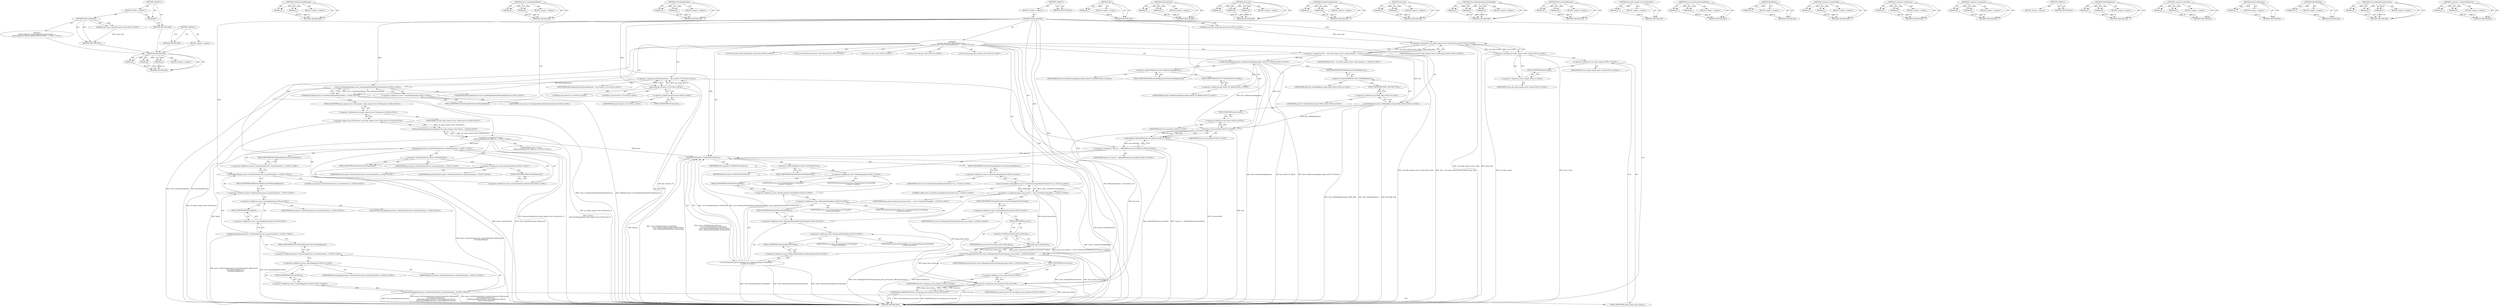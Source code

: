 digraph "&lt;global&gt;" {
vulnerable_272 [label=<(METHOD,SetFlexForView)>];
vulnerable_273 [label=<(PARAM,p1)>];
vulnerable_274 [label=<(PARAM,p2)>];
vulnerable_275 [label=<(PARAM,p3)>];
vulnerable_276 [label=<(BLOCK,&lt;empty&gt;,&lt;empty&gt;)>];
vulnerable_277 [label=<(METHOD_RETURN,ANY)>];
vulnerable_253 [label=<(METHOD,SetHorizontalAlignment)>];
vulnerable_254 [label=<(PARAM,p1)>];
vulnerable_255 [label=<(PARAM,p2)>];
vulnerable_256 [label=<(BLOCK,&lt;empty&gt;,&lt;empty&gt;)>];
vulnerable_257 [label=<(METHOD_RETURN,ANY)>];
vulnerable_205 [label=<(METHOD,views.CreateEmptyBorder)>];
vulnerable_206 [label=<(PARAM,p1)>];
vulnerable_207 [label=<(PARAM,p2)>];
vulnerable_208 [label=<(BLOCK,&lt;empty&gt;,&lt;empty&gt;)>];
vulnerable_209 [label=<(METHOD_RETURN,ANY)>];
vulnerable_228 [label=<(METHOD,SetCollapseMargins)>];
vulnerable_229 [label=<(PARAM,p1)>];
vulnerable_230 [label=<(PARAM,p2)>];
vulnerable_231 [label=<(BLOCK,&lt;empty&gt;,&lt;empty&gt;)>];
vulnerable_232 [label=<(METHOD_RETURN,ANY)>];
vulnerable_6 [label=<(METHOD,&lt;global&gt;)<SUB>1</SUB>>];
vulnerable_7 [label=<(BLOCK,&lt;empty&gt;,&lt;empty&gt;)<SUB>1</SUB>>];
vulnerable_8 [label=<(METHOD,TabGroupHeader)<SUB>1</SUB>>];
vulnerable_9 [label="<(PARAM,const base::string16&amp; group_title)<SUB>1</SUB>>"];
vulnerable_10 [label="<(BLOCK,{
   constexpr gfx::Insets kPlaceholderInsets =...,{
   constexpr gfx::Insets kPlaceholderInsets =...)<SUB>1</SUB>>"];
vulnerable_11 [label="<(LOCAL,gfx.Insets kPlaceholderInsets: gfx.Insets)<SUB>2</SUB>>"];
vulnerable_12 [label="<(&lt;operator&gt;.assignment,kPlaceholderInsets = gfx::Insets(4, 27))<SUB>2</SUB>>"];
vulnerable_13 [label="<(IDENTIFIER,kPlaceholderInsets,kPlaceholderInsets = gfx::Insets(4, 27))<SUB>2</SUB>>"];
vulnerable_14 [label="<(gfx.Insets,gfx::Insets(4, 27))<SUB>2</SUB>>"];
vulnerable_15 [label="<(&lt;operator&gt;.fieldAccess,gfx::Insets)<SUB>2</SUB>>"];
vulnerable_16 [label="<(IDENTIFIER,gfx,gfx::Insets(4, 27))<SUB>2</SUB>>"];
vulnerable_17 [label=<(FIELD_IDENTIFIER,Insets,Insets)<SUB>2</SUB>>];
vulnerable_18 [label="<(LITERAL,4,gfx::Insets(4, 27))<SUB>2</SUB>>"];
vulnerable_19 [label="<(LITERAL,27,gfx::Insets(4, 27))<SUB>2</SUB>>"];
vulnerable_20 [label="<(SetBorder,SetBorder(views::CreateEmptyBorder(kPlaceholder...)<SUB>3</SUB>>"];
vulnerable_21 [label="<(views.CreateEmptyBorder,views::CreateEmptyBorder(kPlaceholderInsets))<SUB>3</SUB>>"];
vulnerable_22 [label="<(&lt;operator&gt;.fieldAccess,views::CreateEmptyBorder)<SUB>3</SUB>>"];
vulnerable_23 [label="<(IDENTIFIER,views,views::CreateEmptyBorder(kPlaceholderInsets))<SUB>3</SUB>>"];
vulnerable_24 [label=<(FIELD_IDENTIFIER,CreateEmptyBorder,CreateEmptyBorder)<SUB>3</SUB>>];
vulnerable_25 [label="<(IDENTIFIER,kPlaceholderInsets,views::CreateEmptyBorder(kPlaceholderInsets))<SUB>3</SUB>>"];
vulnerable_26 [label="<(LOCAL,views.FlexLayout* layout: views.FlexLayout*)<SUB>5</SUB>>"];
vulnerable_27 [label="<(&lt;operator&gt;.assignment,* layout =
      SetLayoutManager(std::make_uni...)<SUB>5</SUB>>"];
vulnerable_28 [label="<(IDENTIFIER,layout,* layout =
      SetLayoutManager(std::make_uni...)<SUB>5</SUB>>"];
vulnerable_29 [label="<(SetLayoutManager,SetLayoutManager(std::make_unique&lt;views::FlexLa...)<SUB>6</SUB>>"];
vulnerable_30 [label="<(std.make_unique&lt;views.FlexLayout&gt;,std::make_unique&lt;views::FlexLayout&gt;())<SUB>6</SUB>>"];
vulnerable_31 [label="<(&lt;operator&gt;.fieldAccess,std::make_unique&lt;views::FlexLayout&gt;)<SUB>6</SUB>>"];
vulnerable_32 [label="<(IDENTIFIER,std,std::make_unique&lt;views::FlexLayout&gt;())<SUB>6</SUB>>"];
vulnerable_33 [label="<(FIELD_IDENTIFIER,make_unique&lt;views::FlexLayout&gt;,make_unique&lt;views::FlexLayout&gt;)<SUB>6</SUB>>"];
vulnerable_34 [label="<(SetCrossAxisAlignment,layout-&gt;SetOrientation(views::LayoutOrientation...)<SUB>7</SUB>>"];
vulnerable_35 [label="<(&lt;operator&gt;.fieldAccess,layout-&gt;SetOrientation(views::LayoutOrientation...)<SUB>7</SUB>>"];
vulnerable_36 [label="<(SetMainAxisAlignment,layout-&gt;SetOrientation(views::LayoutOrientation...)<SUB>7</SUB>>"];
vulnerable_37 [label="<(&lt;operator&gt;.fieldAccess,layout-&gt;SetOrientation(views::LayoutOrientation...)<SUB>7</SUB>>"];
vulnerable_38 [label="<(SetCollapseMargins,layout-&gt;SetOrientation(views::LayoutOrientation...)<SUB>7</SUB>>"];
vulnerable_39 [label="<(&lt;operator&gt;.fieldAccess,layout-&gt;SetOrientation(views::LayoutOrientation...)<SUB>7</SUB>>"];
vulnerable_40 [label="<(SetOrientation,layout-&gt;SetOrientation(views::LayoutOrientation...)<SUB>7</SUB>>"];
vulnerable_41 [label=<(&lt;operator&gt;.indirectFieldAccess,layout-&gt;SetOrientation)<SUB>7</SUB>>];
vulnerable_42 [label="<(IDENTIFIER,layout,layout-&gt;SetOrientation(views::LayoutOrientation...)<SUB>7</SUB>>"];
vulnerable_43 [label=<(FIELD_IDENTIFIER,SetOrientation,SetOrientation)<SUB>7</SUB>>];
vulnerable_44 [label="<(&lt;operator&gt;.fieldAccess,views::LayoutOrientation::kHorizontal)<SUB>7</SUB>>"];
vulnerable_45 [label="<(&lt;operator&gt;.fieldAccess,views::LayoutOrientation)<SUB>7</SUB>>"];
vulnerable_46 [label="<(IDENTIFIER,views,layout-&gt;SetOrientation(views::LayoutOrientation...)<SUB>7</SUB>>"];
vulnerable_47 [label="<(IDENTIFIER,LayoutOrientation,layout-&gt;SetOrientation(views::LayoutOrientation...)<SUB>7</SUB>>"];
vulnerable_48 [label=<(FIELD_IDENTIFIER,kHorizontal,kHorizontal)<SUB>7</SUB>>];
vulnerable_49 [label=<(FIELD_IDENTIFIER,SetCollapseMargins,SetCollapseMargins)<SUB>7</SUB>>];
vulnerable_50 [label="<(LITERAL,true,layout-&gt;SetOrientation(views::LayoutOrientation...)<SUB>8</SUB>>"];
vulnerable_51 [label=<(FIELD_IDENTIFIER,SetMainAxisAlignment,SetMainAxisAlignment)<SUB>7</SUB>>];
vulnerable_52 [label="<(&lt;operator&gt;.fieldAccess,views::LayoutAlignment::kStart)<SUB>9</SUB>>"];
vulnerable_53 [label="<(&lt;operator&gt;.fieldAccess,views::LayoutAlignment)<SUB>9</SUB>>"];
vulnerable_54 [label="<(IDENTIFIER,views,layout-&gt;SetOrientation(views::LayoutOrientation...)<SUB>9</SUB>>"];
vulnerable_55 [label="<(IDENTIFIER,LayoutAlignment,layout-&gt;SetOrientation(views::LayoutOrientation...)<SUB>9</SUB>>"];
vulnerable_56 [label=<(FIELD_IDENTIFIER,kStart,kStart)<SUB>9</SUB>>];
vulnerable_57 [label=<(FIELD_IDENTIFIER,SetCrossAxisAlignment,SetCrossAxisAlignment)<SUB>7</SUB>>];
vulnerable_58 [label="<(&lt;operator&gt;.fieldAccess,views::LayoutAlignment::kCenter)<SUB>10</SUB>>"];
vulnerable_59 [label="<(&lt;operator&gt;.fieldAccess,views::LayoutAlignment)<SUB>10</SUB>>"];
vulnerable_60 [label="<(IDENTIFIER,views,layout-&gt;SetOrientation(views::LayoutOrientation...)<SUB>10</SUB>>"];
vulnerable_61 [label="<(IDENTIFIER,LayoutAlignment,layout-&gt;SetOrientation(views::LayoutOrientation...)<SUB>10</SUB>>"];
vulnerable_62 [label=<(FIELD_IDENTIFIER,kCenter,kCenter)<SUB>10</SUB>>];
vulnerable_63 [label="<(LOCAL,auto title: auto)<SUB>12</SUB>>"];
vulnerable_64 [label="<(&lt;operator&gt;.assignment,title = std::make_unique&lt;views::Label&gt;(group_ti...)<SUB>12</SUB>>"];
vulnerable_65 [label="<(IDENTIFIER,title,title = std::make_unique&lt;views::Label&gt;(group_ti...)<SUB>12</SUB>>"];
vulnerable_66 [label="<(&lt;operator&gt;.greaterThan,std::make_unique&lt;views::Label&gt;(group_title))<SUB>12</SUB>>"];
vulnerable_67 [label="<(&lt;operator&gt;.lessThan,std::make_unique&lt;views::Label)<SUB>12</SUB>>"];
vulnerable_68 [label="<(&lt;operator&gt;.fieldAccess,std::make_unique)<SUB>12</SUB>>"];
vulnerable_69 [label="<(IDENTIFIER,std,std::make_unique&lt;views::Label)<SUB>12</SUB>>"];
vulnerable_70 [label=<(FIELD_IDENTIFIER,make_unique,make_unique)<SUB>12</SUB>>];
vulnerable_71 [label="<(&lt;operator&gt;.fieldAccess,views::Label)<SUB>12</SUB>>"];
vulnerable_72 [label="<(IDENTIFIER,views,std::make_unique&lt;views::Label)<SUB>12</SUB>>"];
vulnerable_73 [label=<(FIELD_IDENTIFIER,Label,Label)<SUB>12</SUB>>];
vulnerable_74 [label="<(IDENTIFIER,group_title,std::make_unique&lt;views::Label&gt;(group_title))<SUB>12</SUB>>"];
vulnerable_75 [label="<(SetHorizontalAlignment,title-&gt;SetHorizontalAlignment(gfx::ALIGN_TO_HEAD))<SUB>13</SUB>>"];
vulnerable_76 [label=<(&lt;operator&gt;.indirectFieldAccess,title-&gt;SetHorizontalAlignment)<SUB>13</SUB>>];
vulnerable_77 [label="<(IDENTIFIER,title,title-&gt;SetHorizontalAlignment(gfx::ALIGN_TO_HEAD))<SUB>13</SUB>>"];
vulnerable_78 [label=<(FIELD_IDENTIFIER,SetHorizontalAlignment,SetHorizontalAlignment)<SUB>13</SUB>>];
vulnerable_79 [label="<(&lt;operator&gt;.fieldAccess,gfx::ALIGN_TO_HEAD)<SUB>13</SUB>>"];
vulnerable_80 [label="<(IDENTIFIER,gfx,title-&gt;SetHorizontalAlignment(gfx::ALIGN_TO_HEAD))<SUB>13</SUB>>"];
vulnerable_81 [label=<(FIELD_IDENTIFIER,ALIGN_TO_HEAD,ALIGN_TO_HEAD)<SUB>13</SUB>>];
vulnerable_82 [label="<(SetElideBehavior,title-&gt;SetElideBehavior(gfx::FADE_TAIL))<SUB>14</SUB>>"];
vulnerable_83 [label=<(&lt;operator&gt;.indirectFieldAccess,title-&gt;SetElideBehavior)<SUB>14</SUB>>];
vulnerable_84 [label="<(IDENTIFIER,title,title-&gt;SetElideBehavior(gfx::FADE_TAIL))<SUB>14</SUB>>"];
vulnerable_85 [label=<(FIELD_IDENTIFIER,SetElideBehavior,SetElideBehavior)<SUB>14</SUB>>];
vulnerable_86 [label="<(&lt;operator&gt;.fieldAccess,gfx::FADE_TAIL)<SUB>14</SUB>>"];
vulnerable_87 [label="<(IDENTIFIER,gfx,title-&gt;SetElideBehavior(gfx::FADE_TAIL))<SUB>14</SUB>>"];
vulnerable_88 [label=<(FIELD_IDENTIFIER,FADE_TAIL,FADE_TAIL)<SUB>14</SUB>>];
vulnerable_89 [label="<(LOCAL,auto* title_ptr: auto*)<SUB>15</SUB>>"];
vulnerable_90 [label="<(&lt;operator&gt;.assignment,* title_ptr = AddChildView(std::move(title)))<SUB>15</SUB>>"];
vulnerable_91 [label="<(IDENTIFIER,title_ptr,* title_ptr = AddChildView(std::move(title)))<SUB>15</SUB>>"];
vulnerable_92 [label="<(AddChildView,AddChildView(std::move(title)))<SUB>15</SUB>>"];
vulnerable_93 [label="<(std.move,std::move(title))<SUB>15</SUB>>"];
vulnerable_94 [label="<(&lt;operator&gt;.fieldAccess,std::move)<SUB>15</SUB>>"];
vulnerable_95 [label="<(IDENTIFIER,std,std::move(title))<SUB>15</SUB>>"];
vulnerable_96 [label=<(FIELD_IDENTIFIER,move,move)<SUB>15</SUB>>];
vulnerable_97 [label="<(IDENTIFIER,title,std::move(title))<SUB>15</SUB>>"];
vulnerable_98 [label=<(SetFlexForView,layout-&gt;SetFlexForView(title_ptr,
             ...)<SUB>16</SUB>>];
vulnerable_99 [label=<(&lt;operator&gt;.indirectFieldAccess,layout-&gt;SetFlexForView)<SUB>16</SUB>>];
vulnerable_100 [label=<(IDENTIFIER,layout,layout-&gt;SetFlexForView(title_ptr,
             ...)<SUB>16</SUB>>];
vulnerable_101 [label=<(FIELD_IDENTIFIER,SetFlexForView,SetFlexForView)<SUB>16</SUB>>];
vulnerable_102 [label=<(IDENTIFIER,title_ptr,layout-&gt;SetFlexForView(title_ptr,
             ...)<SUB>16</SUB>>];
vulnerable_103 [label="<(views.FlexSpecification.ForSizeRule,views::FlexSpecification::ForSizeRule(
        ...)<SUB>17</SUB>>"];
vulnerable_104 [label="<(&lt;operator&gt;.fieldAccess,views::FlexSpecification::ForSizeRule)<SUB>17</SUB>>"];
vulnerable_105 [label="<(&lt;operator&gt;.fieldAccess,views::FlexSpecification)<SUB>17</SUB>>"];
vulnerable_106 [label="<(IDENTIFIER,views,views::FlexSpecification::ForSizeRule(
        ...)<SUB>17</SUB>>"];
vulnerable_107 [label="<(IDENTIFIER,FlexSpecification,views::FlexSpecification::ForSizeRule(
        ...)<SUB>17</SUB>>"];
vulnerable_108 [label=<(FIELD_IDENTIFIER,ForSizeRule,ForSizeRule)<SUB>17</SUB>>];
vulnerable_109 [label="<(&lt;operator&gt;.fieldAccess,views::MinimumFlexSizeRule::kScaleToZero)<SUB>18</SUB>>"];
vulnerable_110 [label="<(&lt;operator&gt;.fieldAccess,views::MinimumFlexSizeRule)<SUB>18</SUB>>"];
vulnerable_111 [label="<(IDENTIFIER,views,views::FlexSpecification::ForSizeRule(
        ...)<SUB>18</SUB>>"];
vulnerable_112 [label="<(IDENTIFIER,MinimumFlexSizeRule,views::FlexSpecification::ForSizeRule(
        ...)<SUB>18</SUB>>"];
vulnerable_113 [label=<(FIELD_IDENTIFIER,kScaleToZero,kScaleToZero)<SUB>18</SUB>>];
vulnerable_114 [label="<(&lt;operator&gt;.fieldAccess,views::MaximumFlexSizeRule::kUnbounded)<SUB>19</SUB>>"];
vulnerable_115 [label="<(&lt;operator&gt;.fieldAccess,views::MaximumFlexSizeRule)<SUB>19</SUB>>"];
vulnerable_116 [label="<(IDENTIFIER,views,views::FlexSpecification::ForSizeRule(
        ...)<SUB>19</SUB>>"];
vulnerable_117 [label="<(IDENTIFIER,MaximumFlexSizeRule,views::FlexSpecification::ForSizeRule(
        ...)<SUB>19</SUB>>"];
vulnerable_118 [label=<(FIELD_IDENTIFIER,kUnbounded,kUnbounded)<SUB>19</SUB>>];
vulnerable_119 [label="<(LOCAL,auto group_menu_button: auto)<SUB>21</SUB>>"];
vulnerable_120 [label="<(&lt;operator&gt;.assignment,group_menu_button = views::CreateVectorImageBut...)<SUB>21</SUB>>"];
vulnerable_121 [label="<(IDENTIFIER,group_menu_button,group_menu_button = views::CreateVectorImageBut...)<SUB>21</SUB>>"];
vulnerable_122 [label="<(views.CreateVectorImageButton,views::CreateVectorImageButton(/*listener*/ nul...)<SUB>21</SUB>>"];
vulnerable_123 [label="<(&lt;operator&gt;.fieldAccess,views::CreateVectorImageButton)<SUB>21</SUB>>"];
vulnerable_124 [label="<(IDENTIFIER,views,views::CreateVectorImageButton(/*listener*/ nul...)<SUB>21</SUB>>"];
vulnerable_125 [label=<(FIELD_IDENTIFIER,CreateVectorImageButton,CreateVectorImageButton)<SUB>21</SUB>>];
vulnerable_126 [label="<(LITERAL,nullptr,views::CreateVectorImageButton(/*listener*/ nul...)<SUB>21</SUB>>"];
vulnerable_127 [label="<(views.SetImageFromVectorIcon,views::SetImageFromVectorIcon(group_menu_button...)<SUB>22</SUB>>"];
vulnerable_128 [label="<(&lt;operator&gt;.fieldAccess,views::SetImageFromVectorIcon)<SUB>22</SUB>>"];
vulnerable_129 [label="<(IDENTIFIER,views,views::SetImageFromVectorIcon(group_menu_button...)<SUB>22</SUB>>"];
vulnerable_130 [label=<(FIELD_IDENTIFIER,SetImageFromVectorIcon,SetImageFromVectorIcon)<SUB>22</SUB>>];
vulnerable_131 [label=<(get,group_menu_button.get())<SUB>22</SUB>>];
vulnerable_132 [label=<(&lt;operator&gt;.fieldAccess,group_menu_button.get)<SUB>22</SUB>>];
vulnerable_133 [label=<(IDENTIFIER,group_menu_button,group_menu_button.get())<SUB>22</SUB>>];
vulnerable_134 [label=<(FIELD_IDENTIFIER,get,get)<SUB>22</SUB>>];
vulnerable_135 [label="<(IDENTIFIER,kBrowserToolsIcon,views::SetImageFromVectorIcon(group_menu_button...)<SUB>22</SUB>>"];
vulnerable_136 [label="<(AddChildView,AddChildView(std::move(group_menu_button)))<SUB>23</SUB>>"];
vulnerable_137 [label="<(std.move,std::move(group_menu_button))<SUB>23</SUB>>"];
vulnerable_138 [label="<(&lt;operator&gt;.fieldAccess,std::move)<SUB>23</SUB>>"];
vulnerable_139 [label="<(IDENTIFIER,std,std::move(group_menu_button))<SUB>23</SUB>>"];
vulnerable_140 [label=<(FIELD_IDENTIFIER,move,move)<SUB>23</SUB>>];
vulnerable_141 [label="<(IDENTIFIER,group_menu_button,std::move(group_menu_button))<SUB>23</SUB>>"];
vulnerable_142 [label=<(METHOD_RETURN,ANY)<SUB>1</SUB>>];
vulnerable_144 [label=<(METHOD_RETURN,ANY)<SUB>1</SUB>>];
vulnerable_295 [label=<(METHOD,get)>];
vulnerable_296 [label=<(PARAM,p1)>];
vulnerable_297 [label=<(BLOCK,&lt;empty&gt;,&lt;empty&gt;)>];
vulnerable_298 [label=<(METHOD_RETURN,ANY)>];
vulnerable_233 [label=<(METHOD,SetOrientation)>];
vulnerable_234 [label=<(PARAM,p1)>];
vulnerable_235 [label=<(PARAM,p2)>];
vulnerable_236 [label=<(BLOCK,&lt;empty&gt;,&lt;empty&gt;)>];
vulnerable_237 [label=<(METHOD_RETURN,ANY)>];
vulnerable_190 [label=<(METHOD,gfx.Insets)>];
vulnerable_191 [label=<(PARAM,p1)>];
vulnerable_192 [label=<(PARAM,p2)>];
vulnerable_193 [label=<(PARAM,p3)>];
vulnerable_194 [label=<(BLOCK,&lt;empty&gt;,&lt;empty&gt;)>];
vulnerable_195 [label=<(METHOD_RETURN,ANY)>];
vulnerable_223 [label=<(METHOD,SetMainAxisAlignment)>];
vulnerable_224 [label=<(PARAM,p1)>];
vulnerable_225 [label=<(PARAM,p2)>];
vulnerable_226 [label=<(BLOCK,&lt;empty&gt;,&lt;empty&gt;)>];
vulnerable_227 [label=<(METHOD_RETURN,ANY)>];
vulnerable_267 [label=<(METHOD,std.move)>];
vulnerable_268 [label=<(PARAM,p1)>];
vulnerable_269 [label=<(PARAM,p2)>];
vulnerable_270 [label=<(BLOCK,&lt;empty&gt;,&lt;empty&gt;)>];
vulnerable_271 [label=<(METHOD_RETURN,ANY)>];
vulnerable_278 [label=<(METHOD,views.FlexSpecification.ForSizeRule)>];
vulnerable_279 [label=<(PARAM,p1)>];
vulnerable_280 [label=<(PARAM,p2)>];
vulnerable_281 [label=<(PARAM,p3)>];
vulnerable_282 [label=<(BLOCK,&lt;empty&gt;,&lt;empty&gt;)>];
vulnerable_283 [label=<(METHOD_RETURN,ANY)>];
vulnerable_218 [label=<(METHOD,SetCrossAxisAlignment)>];
vulnerable_219 [label=<(PARAM,p1)>];
vulnerable_220 [label=<(PARAM,p2)>];
vulnerable_221 [label=<(BLOCK,&lt;empty&gt;,&lt;empty&gt;)>];
vulnerable_222 [label=<(METHOD_RETURN,ANY)>];
vulnerable_214 [label=<(METHOD,std.make_unique&lt;views.FlexLayout&gt;)>];
vulnerable_215 [label=<(PARAM,p1)>];
vulnerable_216 [label=<(BLOCK,&lt;empty&gt;,&lt;empty&gt;)>];
vulnerable_217 [label=<(METHOD_RETURN,ANY)>];
vulnerable_284 [label=<(METHOD,views.CreateVectorImageButton)>];
vulnerable_285 [label=<(PARAM,p1)>];
vulnerable_286 [label=<(PARAM,p2)>];
vulnerable_287 [label=<(BLOCK,&lt;empty&gt;,&lt;empty&gt;)>];
vulnerable_288 [label=<(METHOD_RETURN,ANY)>];
vulnerable_201 [label=<(METHOD,SetBorder)>];
vulnerable_202 [label=<(PARAM,p1)>];
vulnerable_203 [label=<(BLOCK,&lt;empty&gt;,&lt;empty&gt;)>];
vulnerable_204 [label=<(METHOD_RETURN,ANY)>];
vulnerable_243 [label=<(METHOD,&lt;operator&gt;.greaterThan)>];
vulnerable_244 [label=<(PARAM,p1)>];
vulnerable_245 [label=<(PARAM,p2)>];
vulnerable_246 [label=<(BLOCK,&lt;empty&gt;,&lt;empty&gt;)>];
vulnerable_247 [label=<(METHOD_RETURN,ANY)>];
vulnerable_196 [label=<(METHOD,&lt;operator&gt;.fieldAccess)>];
vulnerable_197 [label=<(PARAM,p1)>];
vulnerable_198 [label=<(PARAM,p2)>];
vulnerable_199 [label=<(BLOCK,&lt;empty&gt;,&lt;empty&gt;)>];
vulnerable_200 [label=<(METHOD_RETURN,ANY)>];
vulnerable_185 [label=<(METHOD,&lt;operator&gt;.assignment)>];
vulnerable_186 [label=<(PARAM,p1)>];
vulnerable_187 [label=<(PARAM,p2)>];
vulnerable_188 [label=<(BLOCK,&lt;empty&gt;,&lt;empty&gt;)>];
vulnerable_189 [label=<(METHOD_RETURN,ANY)>];
vulnerable_179 [label=<(METHOD,&lt;global&gt;)<SUB>1</SUB>>];
vulnerable_180 [label=<(BLOCK,&lt;empty&gt;,&lt;empty&gt;)>];
vulnerable_181 [label=<(METHOD_RETURN,ANY)>];
vulnerable_258 [label=<(METHOD,SetElideBehavior)>];
vulnerable_259 [label=<(PARAM,p1)>];
vulnerable_260 [label=<(PARAM,p2)>];
vulnerable_261 [label=<(BLOCK,&lt;empty&gt;,&lt;empty&gt;)>];
vulnerable_262 [label=<(METHOD_RETURN,ANY)>];
vulnerable_248 [label=<(METHOD,&lt;operator&gt;.lessThan)>];
vulnerable_249 [label=<(PARAM,p1)>];
vulnerable_250 [label=<(PARAM,p2)>];
vulnerable_251 [label=<(BLOCK,&lt;empty&gt;,&lt;empty&gt;)>];
vulnerable_252 [label=<(METHOD_RETURN,ANY)>];
vulnerable_210 [label=<(METHOD,SetLayoutManager)>];
vulnerable_211 [label=<(PARAM,p1)>];
vulnerable_212 [label=<(BLOCK,&lt;empty&gt;,&lt;empty&gt;)>];
vulnerable_213 [label=<(METHOD_RETURN,ANY)>];
vulnerable_263 [label=<(METHOD,AddChildView)>];
vulnerable_264 [label=<(PARAM,p1)>];
vulnerable_265 [label=<(BLOCK,&lt;empty&gt;,&lt;empty&gt;)>];
vulnerable_266 [label=<(METHOD_RETURN,ANY)>];
vulnerable_289 [label=<(METHOD,views.SetImageFromVectorIcon)>];
vulnerable_290 [label=<(PARAM,p1)>];
vulnerable_291 [label=<(PARAM,p2)>];
vulnerable_292 [label=<(PARAM,p3)>];
vulnerable_293 [label=<(BLOCK,&lt;empty&gt;,&lt;empty&gt;)>];
vulnerable_294 [label=<(METHOD_RETURN,ANY)>];
vulnerable_238 [label=<(METHOD,&lt;operator&gt;.indirectFieldAccess)>];
vulnerable_239 [label=<(PARAM,p1)>];
vulnerable_240 [label=<(PARAM,p2)>];
vulnerable_241 [label=<(BLOCK,&lt;empty&gt;,&lt;empty&gt;)>];
vulnerable_242 [label=<(METHOD_RETURN,ANY)>];
fixed_6 [label=<(METHOD,&lt;global&gt;)<SUB>1</SUB>>];
fixed_7 [label=<(BLOCK,&lt;empty&gt;,&lt;empty&gt;)<SUB>1</SUB>>];
fixed_8 [label=<(METHOD,TabGroupHeader)<SUB>1</SUB>>];
fixed_9 [label="<(PARAM,const base::string16&amp; group_title)<SUB>1</SUB>>"];
fixed_10 [label="<(BLOCK,{
TabGroupHeader::TabGroupHeader(TabController*...,{
TabGroupHeader::TabGroupHeader(TabController*...)<SUB>1</SUB>>"];
fixed_11 [label=<(METHOD_RETURN,ANY)<SUB>1</SUB>>];
fixed_13 [label=<(UNKNOWN,,)>];
fixed_14 [label=<(METHOD_RETURN,ANY)<SUB>1</SUB>>];
fixed_23 [label=<(METHOD,&lt;global&gt;)<SUB>1</SUB>>];
fixed_24 [label=<(BLOCK,&lt;empty&gt;,&lt;empty&gt;)>];
fixed_25 [label=<(METHOD_RETURN,ANY)>];
vulnerable_272 -> vulnerable_273  [key=0, label="AST: "];
vulnerable_272 -> vulnerable_273  [key=1, label="DDG: "];
vulnerable_272 -> vulnerable_276  [key=0, label="AST: "];
vulnerable_272 -> vulnerable_274  [key=0, label="AST: "];
vulnerable_272 -> vulnerable_274  [key=1, label="DDG: "];
vulnerable_272 -> vulnerable_277  [key=0, label="AST: "];
vulnerable_272 -> vulnerable_277  [key=1, label="CFG: "];
vulnerable_272 -> vulnerable_275  [key=0, label="AST: "];
vulnerable_272 -> vulnerable_275  [key=1, label="DDG: "];
vulnerable_273 -> vulnerable_277  [key=0, label="DDG: p1"];
vulnerable_274 -> vulnerable_277  [key=0, label="DDG: p2"];
vulnerable_275 -> vulnerable_277  [key=0, label="DDG: p3"];
vulnerable_253 -> vulnerable_254  [key=0, label="AST: "];
vulnerable_253 -> vulnerable_254  [key=1, label="DDG: "];
vulnerable_253 -> vulnerable_256  [key=0, label="AST: "];
vulnerable_253 -> vulnerable_255  [key=0, label="AST: "];
vulnerable_253 -> vulnerable_255  [key=1, label="DDG: "];
vulnerable_253 -> vulnerable_257  [key=0, label="AST: "];
vulnerable_253 -> vulnerable_257  [key=1, label="CFG: "];
vulnerable_254 -> vulnerable_257  [key=0, label="DDG: p1"];
vulnerable_255 -> vulnerable_257  [key=0, label="DDG: p2"];
vulnerable_205 -> vulnerable_206  [key=0, label="AST: "];
vulnerable_205 -> vulnerable_206  [key=1, label="DDG: "];
vulnerable_205 -> vulnerable_208  [key=0, label="AST: "];
vulnerable_205 -> vulnerable_207  [key=0, label="AST: "];
vulnerable_205 -> vulnerable_207  [key=1, label="DDG: "];
vulnerable_205 -> vulnerable_209  [key=0, label="AST: "];
vulnerable_205 -> vulnerable_209  [key=1, label="CFG: "];
vulnerable_206 -> vulnerable_209  [key=0, label="DDG: p1"];
vulnerable_207 -> vulnerable_209  [key=0, label="DDG: p2"];
vulnerable_228 -> vulnerable_229  [key=0, label="AST: "];
vulnerable_228 -> vulnerable_229  [key=1, label="DDG: "];
vulnerable_228 -> vulnerable_231  [key=0, label="AST: "];
vulnerable_228 -> vulnerable_230  [key=0, label="AST: "];
vulnerable_228 -> vulnerable_230  [key=1, label="DDG: "];
vulnerable_228 -> vulnerable_232  [key=0, label="AST: "];
vulnerable_228 -> vulnerable_232  [key=1, label="CFG: "];
vulnerable_229 -> vulnerable_232  [key=0, label="DDG: p1"];
vulnerable_230 -> vulnerable_232  [key=0, label="DDG: p2"];
vulnerable_6 -> vulnerable_7  [key=0, label="AST: "];
vulnerable_6 -> vulnerable_144  [key=0, label="AST: "];
vulnerable_6 -> vulnerable_144  [key=1, label="CFG: "];
vulnerable_7 -> vulnerable_8  [key=0, label="AST: "];
vulnerable_8 -> vulnerable_9  [key=0, label="AST: "];
vulnerable_8 -> vulnerable_9  [key=1, label="DDG: "];
vulnerable_8 -> vulnerable_10  [key=0, label="AST: "];
vulnerable_8 -> vulnerable_142  [key=0, label="AST: "];
vulnerable_8 -> vulnerable_17  [key=0, label="CFG: "];
vulnerable_8 -> vulnerable_98  [key=0, label="DDG: "];
vulnerable_8 -> vulnerable_127  [key=0, label="DDG: "];
vulnerable_8 -> vulnerable_14  [key=0, label="DDG: "];
vulnerable_8 -> vulnerable_21  [key=0, label="DDG: "];
vulnerable_8 -> vulnerable_66  [key=0, label="DDG: "];
vulnerable_8 -> vulnerable_122  [key=0, label="DDG: "];
vulnerable_8 -> vulnerable_137  [key=0, label="DDG: "];
vulnerable_8 -> vulnerable_93  [key=0, label="DDG: "];
vulnerable_8 -> vulnerable_38  [key=0, label="DDG: "];
vulnerable_9 -> vulnerable_66  [key=0, label="DDG: group_title"];
vulnerable_10 -> vulnerable_11  [key=0, label="AST: "];
vulnerable_10 -> vulnerable_12  [key=0, label="AST: "];
vulnerable_10 -> vulnerable_20  [key=0, label="AST: "];
vulnerable_10 -> vulnerable_26  [key=0, label="AST: "];
vulnerable_10 -> vulnerable_27  [key=0, label="AST: "];
vulnerable_10 -> vulnerable_34  [key=0, label="AST: "];
vulnerable_10 -> vulnerable_63  [key=0, label="AST: "];
vulnerable_10 -> vulnerable_64  [key=0, label="AST: "];
vulnerable_10 -> vulnerable_75  [key=0, label="AST: "];
vulnerable_10 -> vulnerable_82  [key=0, label="AST: "];
vulnerable_10 -> vulnerable_89  [key=0, label="AST: "];
vulnerable_10 -> vulnerable_90  [key=0, label="AST: "];
vulnerable_10 -> vulnerable_98  [key=0, label="AST: "];
vulnerable_10 -> vulnerable_119  [key=0, label="AST: "];
vulnerable_10 -> vulnerable_120  [key=0, label="AST: "];
vulnerable_10 -> vulnerable_127  [key=0, label="AST: "];
vulnerable_10 -> vulnerable_136  [key=0, label="AST: "];
vulnerable_12 -> vulnerable_13  [key=0, label="AST: "];
vulnerable_12 -> vulnerable_14  [key=0, label="AST: "];
vulnerable_12 -> vulnerable_24  [key=0, label="CFG: "];
vulnerable_12 -> vulnerable_142  [key=0, label="DDG: gfx::Insets(4, 27)"];
vulnerable_12 -> vulnerable_142  [key=1, label="DDG: kPlaceholderInsets = gfx::Insets(4, 27)"];
vulnerable_12 -> vulnerable_21  [key=0, label="DDG: kPlaceholderInsets"];
vulnerable_14 -> vulnerable_15  [key=0, label="AST: "];
vulnerable_14 -> vulnerable_18  [key=0, label="AST: "];
vulnerable_14 -> vulnerable_19  [key=0, label="AST: "];
vulnerable_14 -> vulnerable_12  [key=0, label="CFG: "];
vulnerable_14 -> vulnerable_12  [key=1, label="DDG: gfx::Insets"];
vulnerable_14 -> vulnerable_12  [key=2, label="DDG: 4"];
vulnerable_14 -> vulnerable_12  [key=3, label="DDG: 27"];
vulnerable_14 -> vulnerable_142  [key=0, label="DDG: gfx::Insets"];
vulnerable_15 -> vulnerable_16  [key=0, label="AST: "];
vulnerable_15 -> vulnerable_17  [key=0, label="AST: "];
vulnerable_15 -> vulnerable_14  [key=0, label="CFG: "];
vulnerable_17 -> vulnerable_15  [key=0, label="CFG: "];
vulnerable_20 -> vulnerable_21  [key=0, label="AST: "];
vulnerable_20 -> vulnerable_33  [key=0, label="CFG: "];
vulnerable_20 -> vulnerable_142  [key=0, label="DDG: views::CreateEmptyBorder(kPlaceholderInsets)"];
vulnerable_20 -> vulnerable_142  [key=1, label="DDG: SetBorder(views::CreateEmptyBorder(kPlaceholderInsets))"];
vulnerable_21 -> vulnerable_22  [key=0, label="AST: "];
vulnerable_21 -> vulnerable_25  [key=0, label="AST: "];
vulnerable_21 -> vulnerable_20  [key=0, label="CFG: "];
vulnerable_21 -> vulnerable_20  [key=1, label="DDG: views::CreateEmptyBorder"];
vulnerable_21 -> vulnerable_20  [key=2, label="DDG: kPlaceholderInsets"];
vulnerable_21 -> vulnerable_142  [key=0, label="DDG: views::CreateEmptyBorder"];
vulnerable_21 -> vulnerable_142  [key=1, label="DDG: kPlaceholderInsets"];
vulnerable_22 -> vulnerable_23  [key=0, label="AST: "];
vulnerable_22 -> vulnerable_24  [key=0, label="AST: "];
vulnerable_22 -> vulnerable_21  [key=0, label="CFG: "];
vulnerable_24 -> vulnerable_22  [key=0, label="CFG: "];
vulnerable_27 -> vulnerable_28  [key=0, label="AST: "];
vulnerable_27 -> vulnerable_29  [key=0, label="AST: "];
vulnerable_27 -> vulnerable_43  [key=0, label="CFG: "];
vulnerable_27 -> vulnerable_142  [key=0, label="DDG: layout"];
vulnerable_27 -> vulnerable_142  [key=1, label="DDG: SetLayoutManager(std::make_unique&lt;views::FlexLayout&gt;())"];
vulnerable_27 -> vulnerable_142  [key=2, label="DDG: * layout =
      SetLayoutManager(std::make_unique&lt;views::FlexLayout&gt;())"];
vulnerable_27 -> vulnerable_98  [key=0, label="DDG: layout"];
vulnerable_27 -> vulnerable_40  [key=0, label="DDG: layout"];
vulnerable_29 -> vulnerable_30  [key=0, label="AST: "];
vulnerable_29 -> vulnerable_27  [key=0, label="CFG: "];
vulnerable_29 -> vulnerable_27  [key=1, label="DDG: std::make_unique&lt;views::FlexLayout&gt;()"];
vulnerable_29 -> vulnerable_142  [key=0, label="DDG: std::make_unique&lt;views::FlexLayout&gt;()"];
vulnerable_30 -> vulnerable_31  [key=0, label="AST: "];
vulnerable_30 -> vulnerable_29  [key=0, label="CFG: "];
vulnerable_30 -> vulnerable_29  [key=1, label="DDG: std::make_unique&lt;views::FlexLayout&gt;"];
vulnerable_30 -> vulnerable_142  [key=0, label="DDG: std::make_unique&lt;views::FlexLayout&gt;"];
vulnerable_31 -> vulnerable_32  [key=0, label="AST: "];
vulnerable_31 -> vulnerable_33  [key=0, label="AST: "];
vulnerable_31 -> vulnerable_30  [key=0, label="CFG: "];
vulnerable_33 -> vulnerable_31  [key=0, label="CFG: "];
vulnerable_34 -> vulnerable_35  [key=0, label="AST: "];
vulnerable_34 -> vulnerable_58  [key=0, label="AST: "];
vulnerable_34 -> vulnerable_70  [key=0, label="CFG: "];
vulnerable_34 -> vulnerable_142  [key=0, label="DDG: layout-&gt;SetOrientation(views::LayoutOrientation::kHorizontal)
      .SetCollapseMargins(true)
       .SetMainAxisAlignment(views::LayoutAlignment::kStart)
       .SetCrossAxisAlignment"];
vulnerable_34 -> vulnerable_142  [key=1, label="DDG: views::LayoutAlignment::kCenter"];
vulnerable_34 -> vulnerable_142  [key=2, label="DDG: layout-&gt;SetOrientation(views::LayoutOrientation::kHorizontal)
      .SetCollapseMargins(true)
       .SetMainAxisAlignment(views::LayoutAlignment::kStart)
       .SetCrossAxisAlignment(views::LayoutAlignment::kCenter)"];
vulnerable_35 -> vulnerable_36  [key=0, label="AST: "];
vulnerable_35 -> vulnerable_57  [key=0, label="AST: "];
vulnerable_35 -> vulnerable_59  [key=0, label="CFG: "];
vulnerable_36 -> vulnerable_37  [key=0, label="AST: "];
vulnerable_36 -> vulnerable_52  [key=0, label="AST: "];
vulnerable_36 -> vulnerable_57  [key=0, label="CFG: "];
vulnerable_36 -> vulnerable_142  [key=0, label="DDG: layout-&gt;SetOrientation(views::LayoutOrientation::kHorizontal)
      .SetCollapseMargins(true)
       .SetMainAxisAlignment"];
vulnerable_36 -> vulnerable_142  [key=1, label="DDG: views::LayoutAlignment::kStart"];
vulnerable_37 -> vulnerable_38  [key=0, label="AST: "];
vulnerable_37 -> vulnerable_51  [key=0, label="AST: "];
vulnerable_37 -> vulnerable_53  [key=0, label="CFG: "];
vulnerable_38 -> vulnerable_39  [key=0, label="AST: "];
vulnerable_38 -> vulnerable_50  [key=0, label="AST: "];
vulnerable_38 -> vulnerable_51  [key=0, label="CFG: "];
vulnerable_38 -> vulnerable_142  [key=0, label="DDG: layout-&gt;SetOrientation(views::LayoutOrientation::kHorizontal)
      .SetCollapseMargins"];
vulnerable_39 -> vulnerable_40  [key=0, label="AST: "];
vulnerable_39 -> vulnerable_49  [key=0, label="AST: "];
vulnerable_39 -> vulnerable_38  [key=0, label="CFG: "];
vulnerable_40 -> vulnerable_41  [key=0, label="AST: "];
vulnerable_40 -> vulnerable_44  [key=0, label="AST: "];
vulnerable_40 -> vulnerable_49  [key=0, label="CFG: "];
vulnerable_40 -> vulnerable_142  [key=0, label="DDG: layout-&gt;SetOrientation"];
vulnerable_40 -> vulnerable_142  [key=1, label="DDG: views::LayoutOrientation::kHorizontal"];
vulnerable_41 -> vulnerable_42  [key=0, label="AST: "];
vulnerable_41 -> vulnerable_43  [key=0, label="AST: "];
vulnerable_41 -> vulnerable_45  [key=0, label="CFG: "];
vulnerable_43 -> vulnerable_41  [key=0, label="CFG: "];
vulnerable_44 -> vulnerable_45  [key=0, label="AST: "];
vulnerable_44 -> vulnerable_48  [key=0, label="AST: "];
vulnerable_44 -> vulnerable_40  [key=0, label="CFG: "];
vulnerable_45 -> vulnerable_46  [key=0, label="AST: "];
vulnerable_45 -> vulnerable_47  [key=0, label="AST: "];
vulnerable_45 -> vulnerable_48  [key=0, label="CFG: "];
vulnerable_48 -> vulnerable_44  [key=0, label="CFG: "];
vulnerable_49 -> vulnerable_39  [key=0, label="CFG: "];
vulnerable_51 -> vulnerable_37  [key=0, label="CFG: "];
vulnerable_52 -> vulnerable_53  [key=0, label="AST: "];
vulnerable_52 -> vulnerable_56  [key=0, label="AST: "];
vulnerable_52 -> vulnerable_36  [key=0, label="CFG: "];
vulnerable_53 -> vulnerable_54  [key=0, label="AST: "];
vulnerable_53 -> vulnerable_55  [key=0, label="AST: "];
vulnerable_53 -> vulnerable_56  [key=0, label="CFG: "];
vulnerable_56 -> vulnerable_52  [key=0, label="CFG: "];
vulnerable_57 -> vulnerable_35  [key=0, label="CFG: "];
vulnerable_58 -> vulnerable_59  [key=0, label="AST: "];
vulnerable_58 -> vulnerable_62  [key=0, label="AST: "];
vulnerable_58 -> vulnerable_34  [key=0, label="CFG: "];
vulnerable_59 -> vulnerable_60  [key=0, label="AST: "];
vulnerable_59 -> vulnerable_61  [key=0, label="AST: "];
vulnerable_59 -> vulnerable_62  [key=0, label="CFG: "];
vulnerable_62 -> vulnerable_58  [key=0, label="CFG: "];
vulnerable_64 -> vulnerable_65  [key=0, label="AST: "];
vulnerable_64 -> vulnerable_66  [key=0, label="AST: "];
vulnerable_64 -> vulnerable_78  [key=0, label="CFG: "];
vulnerable_64 -> vulnerable_142  [key=0, label="DDG: std::make_unique&lt;views::Label&gt;(group_title)"];
vulnerable_64 -> vulnerable_142  [key=1, label="DDG: title = std::make_unique&lt;views::Label&gt;(group_title)"];
vulnerable_64 -> vulnerable_75  [key=0, label="DDG: title"];
vulnerable_64 -> vulnerable_82  [key=0, label="DDG: title"];
vulnerable_64 -> vulnerable_93  [key=0, label="DDG: title"];
vulnerable_66 -> vulnerable_67  [key=0, label="AST: "];
vulnerable_66 -> vulnerable_74  [key=0, label="AST: "];
vulnerable_66 -> vulnerable_64  [key=0, label="CFG: "];
vulnerable_66 -> vulnerable_64  [key=1, label="DDG: std::make_unique&lt;views::Label"];
vulnerable_66 -> vulnerable_64  [key=2, label="DDG: group_title"];
vulnerable_66 -> vulnerable_142  [key=0, label="DDG: std::make_unique&lt;views::Label"];
vulnerable_66 -> vulnerable_142  [key=1, label="DDG: group_title"];
vulnerable_67 -> vulnerable_68  [key=0, label="AST: "];
vulnerable_67 -> vulnerable_71  [key=0, label="AST: "];
vulnerable_67 -> vulnerable_66  [key=0, label="CFG: "];
vulnerable_67 -> vulnerable_66  [key=1, label="DDG: std::make_unique"];
vulnerable_67 -> vulnerable_66  [key=2, label="DDG: views::Label"];
vulnerable_67 -> vulnerable_142  [key=0, label="DDG: std::make_unique"];
vulnerable_67 -> vulnerable_142  [key=1, label="DDG: views::Label"];
vulnerable_68 -> vulnerable_69  [key=0, label="AST: "];
vulnerable_68 -> vulnerable_70  [key=0, label="AST: "];
vulnerable_68 -> vulnerable_73  [key=0, label="CFG: "];
vulnerable_70 -> vulnerable_68  [key=0, label="CFG: "];
vulnerable_71 -> vulnerable_72  [key=0, label="AST: "];
vulnerable_71 -> vulnerable_73  [key=0, label="AST: "];
vulnerable_71 -> vulnerable_67  [key=0, label="CFG: "];
vulnerable_73 -> vulnerable_71  [key=0, label="CFG: "];
vulnerable_75 -> vulnerable_76  [key=0, label="AST: "];
vulnerable_75 -> vulnerable_79  [key=0, label="AST: "];
vulnerable_75 -> vulnerable_85  [key=0, label="CFG: "];
vulnerable_75 -> vulnerable_142  [key=0, label="DDG: title-&gt;SetHorizontalAlignment"];
vulnerable_75 -> vulnerable_142  [key=1, label="DDG: gfx::ALIGN_TO_HEAD"];
vulnerable_75 -> vulnerable_142  [key=2, label="DDG: title-&gt;SetHorizontalAlignment(gfx::ALIGN_TO_HEAD)"];
vulnerable_75 -> vulnerable_93  [key=0, label="DDG: title-&gt;SetHorizontalAlignment"];
vulnerable_76 -> vulnerable_77  [key=0, label="AST: "];
vulnerable_76 -> vulnerable_78  [key=0, label="AST: "];
vulnerable_76 -> vulnerable_81  [key=0, label="CFG: "];
vulnerable_78 -> vulnerable_76  [key=0, label="CFG: "];
vulnerable_79 -> vulnerable_80  [key=0, label="AST: "];
vulnerable_79 -> vulnerable_81  [key=0, label="AST: "];
vulnerable_79 -> vulnerable_75  [key=0, label="CFG: "];
vulnerable_81 -> vulnerable_79  [key=0, label="CFG: "];
vulnerable_82 -> vulnerable_83  [key=0, label="AST: "];
vulnerable_82 -> vulnerable_86  [key=0, label="AST: "];
vulnerable_82 -> vulnerable_96  [key=0, label="CFG: "];
vulnerable_82 -> vulnerable_142  [key=0, label="DDG: title-&gt;SetElideBehavior"];
vulnerable_82 -> vulnerable_142  [key=1, label="DDG: gfx::FADE_TAIL"];
vulnerable_82 -> vulnerable_142  [key=2, label="DDG: title-&gt;SetElideBehavior(gfx::FADE_TAIL)"];
vulnerable_82 -> vulnerable_93  [key=0, label="DDG: title-&gt;SetElideBehavior"];
vulnerable_83 -> vulnerable_84  [key=0, label="AST: "];
vulnerable_83 -> vulnerable_85  [key=0, label="AST: "];
vulnerable_83 -> vulnerable_88  [key=0, label="CFG: "];
vulnerable_85 -> vulnerable_83  [key=0, label="CFG: "];
vulnerable_86 -> vulnerable_87  [key=0, label="AST: "];
vulnerable_86 -> vulnerable_88  [key=0, label="AST: "];
vulnerable_86 -> vulnerable_82  [key=0, label="CFG: "];
vulnerable_88 -> vulnerable_86  [key=0, label="CFG: "];
vulnerable_90 -> vulnerable_91  [key=0, label="AST: "];
vulnerable_90 -> vulnerable_92  [key=0, label="AST: "];
vulnerable_90 -> vulnerable_101  [key=0, label="CFG: "];
vulnerable_90 -> vulnerable_142  [key=0, label="DDG: AddChildView(std::move(title))"];
vulnerable_90 -> vulnerable_142  [key=1, label="DDG: * title_ptr = AddChildView(std::move(title))"];
vulnerable_90 -> vulnerable_98  [key=0, label="DDG: title_ptr"];
vulnerable_92 -> vulnerable_93  [key=0, label="AST: "];
vulnerable_92 -> vulnerable_90  [key=0, label="CFG: "];
vulnerable_92 -> vulnerable_90  [key=1, label="DDG: std::move(title)"];
vulnerable_92 -> vulnerable_142  [key=0, label="DDG: std::move(title)"];
vulnerable_93 -> vulnerable_94  [key=0, label="AST: "];
vulnerable_93 -> vulnerable_97  [key=0, label="AST: "];
vulnerable_93 -> vulnerable_92  [key=0, label="CFG: "];
vulnerable_93 -> vulnerable_92  [key=1, label="DDG: std::move"];
vulnerable_93 -> vulnerable_92  [key=2, label="DDG: title"];
vulnerable_93 -> vulnerable_142  [key=0, label="DDG: title"];
vulnerable_93 -> vulnerable_137  [key=0, label="DDG: std::move"];
vulnerable_94 -> vulnerable_95  [key=0, label="AST: "];
vulnerable_94 -> vulnerable_96  [key=0, label="AST: "];
vulnerable_94 -> vulnerable_93  [key=0, label="CFG: "];
vulnerable_96 -> vulnerable_94  [key=0, label="CFG: "];
vulnerable_98 -> vulnerable_99  [key=0, label="AST: "];
vulnerable_98 -> vulnerable_102  [key=0, label="AST: "];
vulnerable_98 -> vulnerable_103  [key=0, label="AST: "];
vulnerable_98 -> vulnerable_125  [key=0, label="CFG: "];
vulnerable_98 -> vulnerable_142  [key=0, label="DDG: layout-&gt;SetFlexForView"];
vulnerable_98 -> vulnerable_142  [key=1, label="DDG: title_ptr"];
vulnerable_98 -> vulnerable_142  [key=2, label="DDG: views::FlexSpecification::ForSizeRule(
                              views::MinimumFlexSizeRule::kScaleToZero,
                              views::MaximumFlexSizeRule::kUnbounded)"];
vulnerable_98 -> vulnerable_142  [key=3, label="DDG: layout-&gt;SetFlexForView(title_ptr,
                          views::FlexSpecification::ForSizeRule(
                              views::MinimumFlexSizeRule::kScaleToZero,
                              views::MaximumFlexSizeRule::kUnbounded))"];
vulnerable_99 -> vulnerable_100  [key=0, label="AST: "];
vulnerable_99 -> vulnerable_101  [key=0, label="AST: "];
vulnerable_99 -> vulnerable_105  [key=0, label="CFG: "];
vulnerable_101 -> vulnerable_99  [key=0, label="CFG: "];
vulnerable_103 -> vulnerable_104  [key=0, label="AST: "];
vulnerable_103 -> vulnerable_109  [key=0, label="AST: "];
vulnerable_103 -> vulnerable_114  [key=0, label="AST: "];
vulnerable_103 -> vulnerable_98  [key=0, label="CFG: "];
vulnerable_103 -> vulnerable_98  [key=1, label="DDG: views::FlexSpecification::ForSizeRule"];
vulnerable_103 -> vulnerable_98  [key=2, label="DDG: views::MinimumFlexSizeRule::kScaleToZero"];
vulnerable_103 -> vulnerable_98  [key=3, label="DDG: views::MaximumFlexSizeRule::kUnbounded"];
vulnerable_103 -> vulnerable_142  [key=0, label="DDG: views::FlexSpecification::ForSizeRule"];
vulnerable_103 -> vulnerable_142  [key=1, label="DDG: views::MinimumFlexSizeRule::kScaleToZero"];
vulnerable_103 -> vulnerable_142  [key=2, label="DDG: views::MaximumFlexSizeRule::kUnbounded"];
vulnerable_104 -> vulnerable_105  [key=0, label="AST: "];
vulnerable_104 -> vulnerable_108  [key=0, label="AST: "];
vulnerable_104 -> vulnerable_110  [key=0, label="CFG: "];
vulnerable_105 -> vulnerable_106  [key=0, label="AST: "];
vulnerable_105 -> vulnerable_107  [key=0, label="AST: "];
vulnerable_105 -> vulnerable_108  [key=0, label="CFG: "];
vulnerable_108 -> vulnerable_104  [key=0, label="CFG: "];
vulnerable_109 -> vulnerable_110  [key=0, label="AST: "];
vulnerable_109 -> vulnerable_113  [key=0, label="AST: "];
vulnerable_109 -> vulnerable_115  [key=0, label="CFG: "];
vulnerable_110 -> vulnerable_111  [key=0, label="AST: "];
vulnerable_110 -> vulnerable_112  [key=0, label="AST: "];
vulnerable_110 -> vulnerable_113  [key=0, label="CFG: "];
vulnerable_113 -> vulnerable_109  [key=0, label="CFG: "];
vulnerable_114 -> vulnerable_115  [key=0, label="AST: "];
vulnerable_114 -> vulnerable_118  [key=0, label="AST: "];
vulnerable_114 -> vulnerable_103  [key=0, label="CFG: "];
vulnerable_115 -> vulnerable_116  [key=0, label="AST: "];
vulnerable_115 -> vulnerable_117  [key=0, label="AST: "];
vulnerable_115 -> vulnerable_118  [key=0, label="CFG: "];
vulnerable_118 -> vulnerable_114  [key=0, label="CFG: "];
vulnerable_120 -> vulnerable_121  [key=0, label="AST: "];
vulnerable_120 -> vulnerable_122  [key=0, label="AST: "];
vulnerable_120 -> vulnerable_130  [key=0, label="CFG: "];
vulnerable_120 -> vulnerable_142  [key=0, label="DDG: views::CreateVectorImageButton(/*listener*/ nullptr)"];
vulnerable_120 -> vulnerable_142  [key=1, label="DDG: group_menu_button = views::CreateVectorImageButton(/*listener*/ nullptr)"];
vulnerable_120 -> vulnerable_131  [key=0, label="DDG: group_menu_button"];
vulnerable_120 -> vulnerable_137  [key=0, label="DDG: group_menu_button"];
vulnerable_122 -> vulnerable_123  [key=0, label="AST: "];
vulnerable_122 -> vulnerable_126  [key=0, label="AST: "];
vulnerable_122 -> vulnerable_120  [key=0, label="CFG: "];
vulnerable_122 -> vulnerable_120  [key=1, label="DDG: views::CreateVectorImageButton"];
vulnerable_122 -> vulnerable_120  [key=2, label="DDG: nullptr"];
vulnerable_122 -> vulnerable_142  [key=0, label="DDG: views::CreateVectorImageButton"];
vulnerable_123 -> vulnerable_124  [key=0, label="AST: "];
vulnerable_123 -> vulnerable_125  [key=0, label="AST: "];
vulnerable_123 -> vulnerable_122  [key=0, label="CFG: "];
vulnerable_125 -> vulnerable_123  [key=0, label="CFG: "];
vulnerable_127 -> vulnerable_128  [key=0, label="AST: "];
vulnerable_127 -> vulnerable_131  [key=0, label="AST: "];
vulnerable_127 -> vulnerable_135  [key=0, label="AST: "];
vulnerable_127 -> vulnerable_140  [key=0, label="CFG: "];
vulnerable_127 -> vulnerable_142  [key=0, label="DDG: views::SetImageFromVectorIcon"];
vulnerable_127 -> vulnerable_142  [key=1, label="DDG: group_menu_button.get()"];
vulnerable_127 -> vulnerable_142  [key=2, label="DDG: views::SetImageFromVectorIcon(group_menu_button.get(), kBrowserToolsIcon)"];
vulnerable_127 -> vulnerable_142  [key=3, label="DDG: kBrowserToolsIcon"];
vulnerable_128 -> vulnerable_129  [key=0, label="AST: "];
vulnerable_128 -> vulnerable_130  [key=0, label="AST: "];
vulnerable_128 -> vulnerable_134  [key=0, label="CFG: "];
vulnerable_130 -> vulnerable_128  [key=0, label="CFG: "];
vulnerable_131 -> vulnerable_132  [key=0, label="AST: "];
vulnerable_131 -> vulnerable_127  [key=0, label="CFG: "];
vulnerable_131 -> vulnerable_127  [key=1, label="DDG: group_menu_button.get"];
vulnerable_131 -> vulnerable_137  [key=0, label="DDG: group_menu_button.get"];
vulnerable_132 -> vulnerable_133  [key=0, label="AST: "];
vulnerable_132 -> vulnerable_134  [key=0, label="AST: "];
vulnerable_132 -> vulnerable_131  [key=0, label="CFG: "];
vulnerable_134 -> vulnerable_132  [key=0, label="CFG: "];
vulnerable_136 -> vulnerable_137  [key=0, label="AST: "];
vulnerable_136 -> vulnerable_142  [key=0, label="CFG: "];
vulnerable_136 -> vulnerable_142  [key=1, label="DDG: std::move(group_menu_button)"];
vulnerable_136 -> vulnerable_142  [key=2, label="DDG: AddChildView(std::move(group_menu_button))"];
vulnerable_137 -> vulnerable_138  [key=0, label="AST: "];
vulnerable_137 -> vulnerable_141  [key=0, label="AST: "];
vulnerable_137 -> vulnerable_136  [key=0, label="CFG: "];
vulnerable_137 -> vulnerable_136  [key=1, label="DDG: std::move"];
vulnerable_137 -> vulnerable_136  [key=2, label="DDG: group_menu_button"];
vulnerable_137 -> vulnerable_142  [key=0, label="DDG: std::move"];
vulnerable_137 -> vulnerable_142  [key=1, label="DDG: group_menu_button"];
vulnerable_138 -> vulnerable_139  [key=0, label="AST: "];
vulnerable_138 -> vulnerable_140  [key=0, label="AST: "];
vulnerable_138 -> vulnerable_137  [key=0, label="CFG: "];
vulnerable_140 -> vulnerable_138  [key=0, label="CFG: "];
vulnerable_295 -> vulnerable_296  [key=0, label="AST: "];
vulnerable_295 -> vulnerable_296  [key=1, label="DDG: "];
vulnerable_295 -> vulnerable_297  [key=0, label="AST: "];
vulnerable_295 -> vulnerable_298  [key=0, label="AST: "];
vulnerable_295 -> vulnerable_298  [key=1, label="CFG: "];
vulnerable_296 -> vulnerable_298  [key=0, label="DDG: p1"];
vulnerable_233 -> vulnerable_234  [key=0, label="AST: "];
vulnerable_233 -> vulnerable_234  [key=1, label="DDG: "];
vulnerable_233 -> vulnerable_236  [key=0, label="AST: "];
vulnerable_233 -> vulnerable_235  [key=0, label="AST: "];
vulnerable_233 -> vulnerable_235  [key=1, label="DDG: "];
vulnerable_233 -> vulnerable_237  [key=0, label="AST: "];
vulnerable_233 -> vulnerable_237  [key=1, label="CFG: "];
vulnerable_234 -> vulnerable_237  [key=0, label="DDG: p1"];
vulnerable_235 -> vulnerable_237  [key=0, label="DDG: p2"];
vulnerable_190 -> vulnerable_191  [key=0, label="AST: "];
vulnerable_190 -> vulnerable_191  [key=1, label="DDG: "];
vulnerable_190 -> vulnerable_194  [key=0, label="AST: "];
vulnerable_190 -> vulnerable_192  [key=0, label="AST: "];
vulnerable_190 -> vulnerable_192  [key=1, label="DDG: "];
vulnerable_190 -> vulnerable_195  [key=0, label="AST: "];
vulnerable_190 -> vulnerable_195  [key=1, label="CFG: "];
vulnerable_190 -> vulnerable_193  [key=0, label="AST: "];
vulnerable_190 -> vulnerable_193  [key=1, label="DDG: "];
vulnerable_191 -> vulnerable_195  [key=0, label="DDG: p1"];
vulnerable_192 -> vulnerable_195  [key=0, label="DDG: p2"];
vulnerable_193 -> vulnerable_195  [key=0, label="DDG: p3"];
vulnerable_223 -> vulnerable_224  [key=0, label="AST: "];
vulnerable_223 -> vulnerable_224  [key=1, label="DDG: "];
vulnerable_223 -> vulnerable_226  [key=0, label="AST: "];
vulnerable_223 -> vulnerable_225  [key=0, label="AST: "];
vulnerable_223 -> vulnerable_225  [key=1, label="DDG: "];
vulnerable_223 -> vulnerable_227  [key=0, label="AST: "];
vulnerable_223 -> vulnerable_227  [key=1, label="CFG: "];
vulnerable_224 -> vulnerable_227  [key=0, label="DDG: p1"];
vulnerable_225 -> vulnerable_227  [key=0, label="DDG: p2"];
vulnerable_267 -> vulnerable_268  [key=0, label="AST: "];
vulnerable_267 -> vulnerable_268  [key=1, label="DDG: "];
vulnerable_267 -> vulnerable_270  [key=0, label="AST: "];
vulnerable_267 -> vulnerable_269  [key=0, label="AST: "];
vulnerable_267 -> vulnerable_269  [key=1, label="DDG: "];
vulnerable_267 -> vulnerable_271  [key=0, label="AST: "];
vulnerable_267 -> vulnerable_271  [key=1, label="CFG: "];
vulnerable_268 -> vulnerable_271  [key=0, label="DDG: p1"];
vulnerable_269 -> vulnerable_271  [key=0, label="DDG: p2"];
vulnerable_278 -> vulnerable_279  [key=0, label="AST: "];
vulnerable_278 -> vulnerable_279  [key=1, label="DDG: "];
vulnerable_278 -> vulnerable_282  [key=0, label="AST: "];
vulnerable_278 -> vulnerable_280  [key=0, label="AST: "];
vulnerable_278 -> vulnerable_280  [key=1, label="DDG: "];
vulnerable_278 -> vulnerable_283  [key=0, label="AST: "];
vulnerable_278 -> vulnerable_283  [key=1, label="CFG: "];
vulnerable_278 -> vulnerable_281  [key=0, label="AST: "];
vulnerable_278 -> vulnerable_281  [key=1, label="DDG: "];
vulnerable_279 -> vulnerable_283  [key=0, label="DDG: p1"];
vulnerable_280 -> vulnerable_283  [key=0, label="DDG: p2"];
vulnerable_281 -> vulnerable_283  [key=0, label="DDG: p3"];
vulnerable_218 -> vulnerable_219  [key=0, label="AST: "];
vulnerable_218 -> vulnerable_219  [key=1, label="DDG: "];
vulnerable_218 -> vulnerable_221  [key=0, label="AST: "];
vulnerable_218 -> vulnerable_220  [key=0, label="AST: "];
vulnerable_218 -> vulnerable_220  [key=1, label="DDG: "];
vulnerable_218 -> vulnerable_222  [key=0, label="AST: "];
vulnerable_218 -> vulnerable_222  [key=1, label="CFG: "];
vulnerable_219 -> vulnerable_222  [key=0, label="DDG: p1"];
vulnerable_220 -> vulnerable_222  [key=0, label="DDG: p2"];
vulnerable_214 -> vulnerable_215  [key=0, label="AST: "];
vulnerable_214 -> vulnerable_215  [key=1, label="DDG: "];
vulnerable_214 -> vulnerable_216  [key=0, label="AST: "];
vulnerable_214 -> vulnerable_217  [key=0, label="AST: "];
vulnerable_214 -> vulnerable_217  [key=1, label="CFG: "];
vulnerable_215 -> vulnerable_217  [key=0, label="DDG: p1"];
vulnerable_284 -> vulnerable_285  [key=0, label="AST: "];
vulnerable_284 -> vulnerable_285  [key=1, label="DDG: "];
vulnerable_284 -> vulnerable_287  [key=0, label="AST: "];
vulnerable_284 -> vulnerable_286  [key=0, label="AST: "];
vulnerable_284 -> vulnerable_286  [key=1, label="DDG: "];
vulnerable_284 -> vulnerable_288  [key=0, label="AST: "];
vulnerable_284 -> vulnerable_288  [key=1, label="CFG: "];
vulnerable_285 -> vulnerable_288  [key=0, label="DDG: p1"];
vulnerable_286 -> vulnerable_288  [key=0, label="DDG: p2"];
vulnerable_201 -> vulnerable_202  [key=0, label="AST: "];
vulnerable_201 -> vulnerable_202  [key=1, label="DDG: "];
vulnerable_201 -> vulnerable_203  [key=0, label="AST: "];
vulnerable_201 -> vulnerable_204  [key=0, label="AST: "];
vulnerable_201 -> vulnerable_204  [key=1, label="CFG: "];
vulnerable_202 -> vulnerable_204  [key=0, label="DDG: p1"];
vulnerable_243 -> vulnerable_244  [key=0, label="AST: "];
vulnerable_243 -> vulnerable_244  [key=1, label="DDG: "];
vulnerable_243 -> vulnerable_246  [key=0, label="AST: "];
vulnerable_243 -> vulnerable_245  [key=0, label="AST: "];
vulnerable_243 -> vulnerable_245  [key=1, label="DDG: "];
vulnerable_243 -> vulnerable_247  [key=0, label="AST: "];
vulnerable_243 -> vulnerable_247  [key=1, label="CFG: "];
vulnerable_244 -> vulnerable_247  [key=0, label="DDG: p1"];
vulnerable_245 -> vulnerable_247  [key=0, label="DDG: p2"];
vulnerable_196 -> vulnerable_197  [key=0, label="AST: "];
vulnerable_196 -> vulnerable_197  [key=1, label="DDG: "];
vulnerable_196 -> vulnerable_199  [key=0, label="AST: "];
vulnerable_196 -> vulnerable_198  [key=0, label="AST: "];
vulnerable_196 -> vulnerable_198  [key=1, label="DDG: "];
vulnerable_196 -> vulnerable_200  [key=0, label="AST: "];
vulnerable_196 -> vulnerable_200  [key=1, label="CFG: "];
vulnerable_197 -> vulnerable_200  [key=0, label="DDG: p1"];
vulnerable_198 -> vulnerable_200  [key=0, label="DDG: p2"];
vulnerable_185 -> vulnerable_186  [key=0, label="AST: "];
vulnerable_185 -> vulnerable_186  [key=1, label="DDG: "];
vulnerable_185 -> vulnerable_188  [key=0, label="AST: "];
vulnerable_185 -> vulnerable_187  [key=0, label="AST: "];
vulnerable_185 -> vulnerable_187  [key=1, label="DDG: "];
vulnerable_185 -> vulnerable_189  [key=0, label="AST: "];
vulnerable_185 -> vulnerable_189  [key=1, label="CFG: "];
vulnerable_186 -> vulnerable_189  [key=0, label="DDG: p1"];
vulnerable_187 -> vulnerable_189  [key=0, label="DDG: p2"];
vulnerable_179 -> vulnerable_180  [key=0, label="AST: "];
vulnerable_179 -> vulnerable_181  [key=0, label="AST: "];
vulnerable_179 -> vulnerable_181  [key=1, label="CFG: "];
vulnerable_258 -> vulnerable_259  [key=0, label="AST: "];
vulnerable_258 -> vulnerable_259  [key=1, label="DDG: "];
vulnerable_258 -> vulnerable_261  [key=0, label="AST: "];
vulnerable_258 -> vulnerable_260  [key=0, label="AST: "];
vulnerable_258 -> vulnerable_260  [key=1, label="DDG: "];
vulnerable_258 -> vulnerable_262  [key=0, label="AST: "];
vulnerable_258 -> vulnerable_262  [key=1, label="CFG: "];
vulnerable_259 -> vulnerable_262  [key=0, label="DDG: p1"];
vulnerable_260 -> vulnerable_262  [key=0, label="DDG: p2"];
vulnerable_248 -> vulnerable_249  [key=0, label="AST: "];
vulnerable_248 -> vulnerable_249  [key=1, label="DDG: "];
vulnerable_248 -> vulnerable_251  [key=0, label="AST: "];
vulnerable_248 -> vulnerable_250  [key=0, label="AST: "];
vulnerable_248 -> vulnerable_250  [key=1, label="DDG: "];
vulnerable_248 -> vulnerable_252  [key=0, label="AST: "];
vulnerable_248 -> vulnerable_252  [key=1, label="CFG: "];
vulnerable_249 -> vulnerable_252  [key=0, label="DDG: p1"];
vulnerable_250 -> vulnerable_252  [key=0, label="DDG: p2"];
vulnerable_210 -> vulnerable_211  [key=0, label="AST: "];
vulnerable_210 -> vulnerable_211  [key=1, label="DDG: "];
vulnerable_210 -> vulnerable_212  [key=0, label="AST: "];
vulnerable_210 -> vulnerable_213  [key=0, label="AST: "];
vulnerable_210 -> vulnerable_213  [key=1, label="CFG: "];
vulnerable_211 -> vulnerable_213  [key=0, label="DDG: p1"];
vulnerable_263 -> vulnerable_264  [key=0, label="AST: "];
vulnerable_263 -> vulnerable_264  [key=1, label="DDG: "];
vulnerable_263 -> vulnerable_265  [key=0, label="AST: "];
vulnerable_263 -> vulnerable_266  [key=0, label="AST: "];
vulnerable_263 -> vulnerable_266  [key=1, label="CFG: "];
vulnerable_264 -> vulnerable_266  [key=0, label="DDG: p1"];
vulnerable_289 -> vulnerable_290  [key=0, label="AST: "];
vulnerable_289 -> vulnerable_290  [key=1, label="DDG: "];
vulnerable_289 -> vulnerable_293  [key=0, label="AST: "];
vulnerable_289 -> vulnerable_291  [key=0, label="AST: "];
vulnerable_289 -> vulnerable_291  [key=1, label="DDG: "];
vulnerable_289 -> vulnerable_294  [key=0, label="AST: "];
vulnerable_289 -> vulnerable_294  [key=1, label="CFG: "];
vulnerable_289 -> vulnerable_292  [key=0, label="AST: "];
vulnerable_289 -> vulnerable_292  [key=1, label="DDG: "];
vulnerable_290 -> vulnerable_294  [key=0, label="DDG: p1"];
vulnerable_291 -> vulnerable_294  [key=0, label="DDG: p2"];
vulnerable_292 -> vulnerable_294  [key=0, label="DDG: p3"];
vulnerable_238 -> vulnerable_239  [key=0, label="AST: "];
vulnerable_238 -> vulnerable_239  [key=1, label="DDG: "];
vulnerable_238 -> vulnerable_241  [key=0, label="AST: "];
vulnerable_238 -> vulnerable_240  [key=0, label="AST: "];
vulnerable_238 -> vulnerable_240  [key=1, label="DDG: "];
vulnerable_238 -> vulnerable_242  [key=0, label="AST: "];
vulnerable_238 -> vulnerable_242  [key=1, label="CFG: "];
vulnerable_239 -> vulnerable_242  [key=0, label="DDG: p1"];
vulnerable_240 -> vulnerable_242  [key=0, label="DDG: p2"];
fixed_6 -> fixed_7  [key=0, label="AST: "];
fixed_6 -> fixed_14  [key=0, label="AST: "];
fixed_6 -> fixed_13  [key=0, label="CFG: "];
fixed_7 -> fixed_8  [key=0, label="AST: "];
fixed_7 -> fixed_13  [key=0, label="AST: "];
fixed_8 -> fixed_9  [key=0, label="AST: "];
fixed_8 -> fixed_9  [key=1, label="DDG: "];
fixed_8 -> fixed_10  [key=0, label="AST: "];
fixed_8 -> fixed_11  [key=0, label="AST: "];
fixed_8 -> fixed_11  [key=1, label="CFG: "];
fixed_9 -> fixed_11  [key=0, label="DDG: group_title"];
fixed_10 -> vulnerable_272  [key=0];
fixed_11 -> vulnerable_272  [key=0];
fixed_13 -> fixed_14  [key=0, label="CFG: "];
fixed_14 -> vulnerable_272  [key=0];
fixed_23 -> fixed_24  [key=0, label="AST: "];
fixed_23 -> fixed_25  [key=0, label="AST: "];
fixed_23 -> fixed_25  [key=1, label="CFG: "];
fixed_24 -> vulnerable_272  [key=0];
fixed_25 -> vulnerable_272  [key=0];
}
